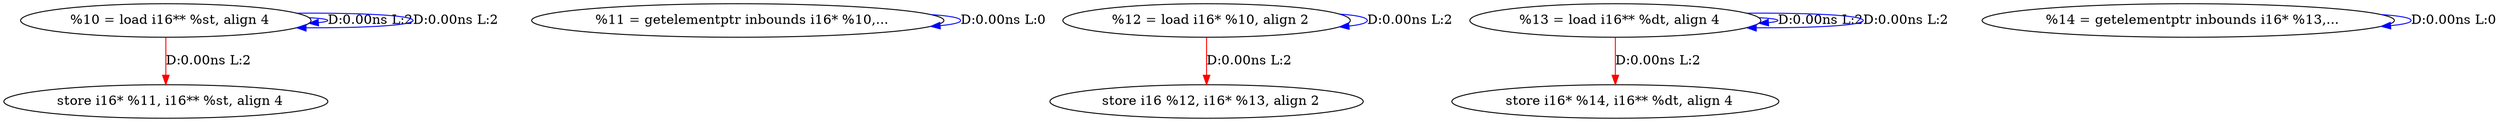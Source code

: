 digraph {
Node0x2bc2910[label="  %10 = load i16** %st, align 4"];
Node0x2bc2910 -> Node0x2bc2910[label="D:0.00ns L:2",color=blue];
Node0x2bc2910 -> Node0x2bc2910[label="D:0.00ns L:2",color=blue];
Node0x2bc2b10[label="  store i16* %11, i16** %st, align 4"];
Node0x2bc2910 -> Node0x2bc2b10[label="D:0.00ns L:2",color=red];
Node0x2bc29f0[label="  %11 = getelementptr inbounds i16* %10,..."];
Node0x2bc29f0 -> Node0x2bc29f0[label="D:0.00ns L:0",color=blue];
Node0x2bc2bf0[label="  %12 = load i16* %10, align 2"];
Node0x2bc2bf0 -> Node0x2bc2bf0[label="D:0.00ns L:2",color=blue];
Node0x2bc2f70[label="  store i16 %12, i16* %13, align 2"];
Node0x2bc2bf0 -> Node0x2bc2f70[label="D:0.00ns L:2",color=red];
Node0x2bc2cd0[label="  %13 = load i16** %dt, align 4"];
Node0x2bc2cd0 -> Node0x2bc2cd0[label="D:0.00ns L:2",color=blue];
Node0x2bc2cd0 -> Node0x2bc2cd0[label="D:0.00ns L:2",color=blue];
Node0x2bc2e90[label="  store i16* %14, i16** %dt, align 4"];
Node0x2bc2cd0 -> Node0x2bc2e90[label="D:0.00ns L:2",color=red];
Node0x2bc2db0[label="  %14 = getelementptr inbounds i16* %13,..."];
Node0x2bc2db0 -> Node0x2bc2db0[label="D:0.00ns L:0",color=blue];
}
